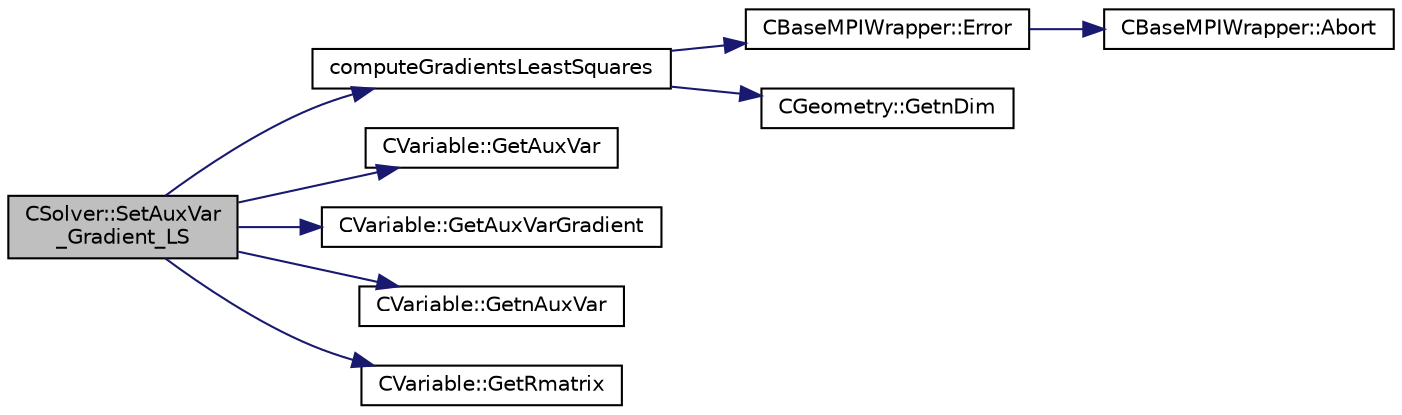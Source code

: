 digraph "CSolver::SetAuxVar_Gradient_LS"
{
 // LATEX_PDF_SIZE
  edge [fontname="Helvetica",fontsize="10",labelfontname="Helvetica",labelfontsize="10"];
  node [fontname="Helvetica",fontsize="10",shape=record];
  rankdir="LR";
  Node1 [label="CSolver::SetAuxVar\l_Gradient_LS",height=0.2,width=0.4,color="black", fillcolor="grey75", style="filled", fontcolor="black",tooltip="Compute the Least Squares gradient of the auxiliary variable."];
  Node1 -> Node2 [color="midnightblue",fontsize="10",style="solid",fontname="Helvetica"];
  Node2 [label="computeGradientsLeastSquares",height=0.2,width=0.4,color="black", fillcolor="white", style="filled",URL="$group__FvmAlgos.html#gab862f00f600596f6a062cddd29ca7da5",tooltip="Instantiations for 2D and 3D."];
  Node2 -> Node3 [color="midnightblue",fontsize="10",style="solid",fontname="Helvetica"];
  Node3 [label="CBaseMPIWrapper::Error",height=0.2,width=0.4,color="black", fillcolor="white", style="filled",URL="$classCBaseMPIWrapper.html#a04457c47629bda56704e6a8804833eeb",tooltip=" "];
  Node3 -> Node4 [color="midnightblue",fontsize="10",style="solid",fontname="Helvetica"];
  Node4 [label="CBaseMPIWrapper::Abort",height=0.2,width=0.4,color="black", fillcolor="white", style="filled",URL="$classCBaseMPIWrapper.html#af7297d861dca86b45cf561b6ab642e8f",tooltip=" "];
  Node2 -> Node5 [color="midnightblue",fontsize="10",style="solid",fontname="Helvetica"];
  Node5 [label="CGeometry::GetnDim",height=0.2,width=0.4,color="black", fillcolor="white", style="filled",URL="$classCGeometry.html#ace7f7fe876f629f5bd5f92d4805a1a4b",tooltip="Get number of coordinates."];
  Node1 -> Node6 [color="midnightblue",fontsize="10",style="solid",fontname="Helvetica"];
  Node6 [label="CVariable::GetAuxVar",height=0.2,width=0.4,color="black", fillcolor="white", style="filled",URL="$classCVariable.html#ac92170d10d6ff7685c55f66105bd6c2a",tooltip="Get the entire Aux matrix of the problem."];
  Node1 -> Node7 [color="midnightblue",fontsize="10",style="solid",fontname="Helvetica"];
  Node7 [label="CVariable::GetAuxVarGradient",height=0.2,width=0.4,color="black", fillcolor="white", style="filled",URL="$classCVariable.html#ad43c887251a67276ddb46b7d2320d224",tooltip="Get the gradient of the auxilary variables."];
  Node1 -> Node8 [color="midnightblue",fontsize="10",style="solid",fontname="Helvetica"];
  Node8 [label="CVariable::GetnAuxVar",height=0.2,width=0.4,color="black", fillcolor="white", style="filled",URL="$classCVariable.html#a6374f3577665817f4f524f7c2182174a",tooltip="Get the number of auxiliary variables."];
  Node1 -> Node9 [color="midnightblue",fontsize="10",style="solid",fontname="Helvetica"];
  Node9 [label="CVariable::GetRmatrix",height=0.2,width=0.4,color="black", fillcolor="white", style="filled",URL="$classCVariable.html#a3cb7309c324e7527b12d235e6bdaa327",tooltip="Get the value of the Rmatrix entry for least squares gradient calculations."];
}
